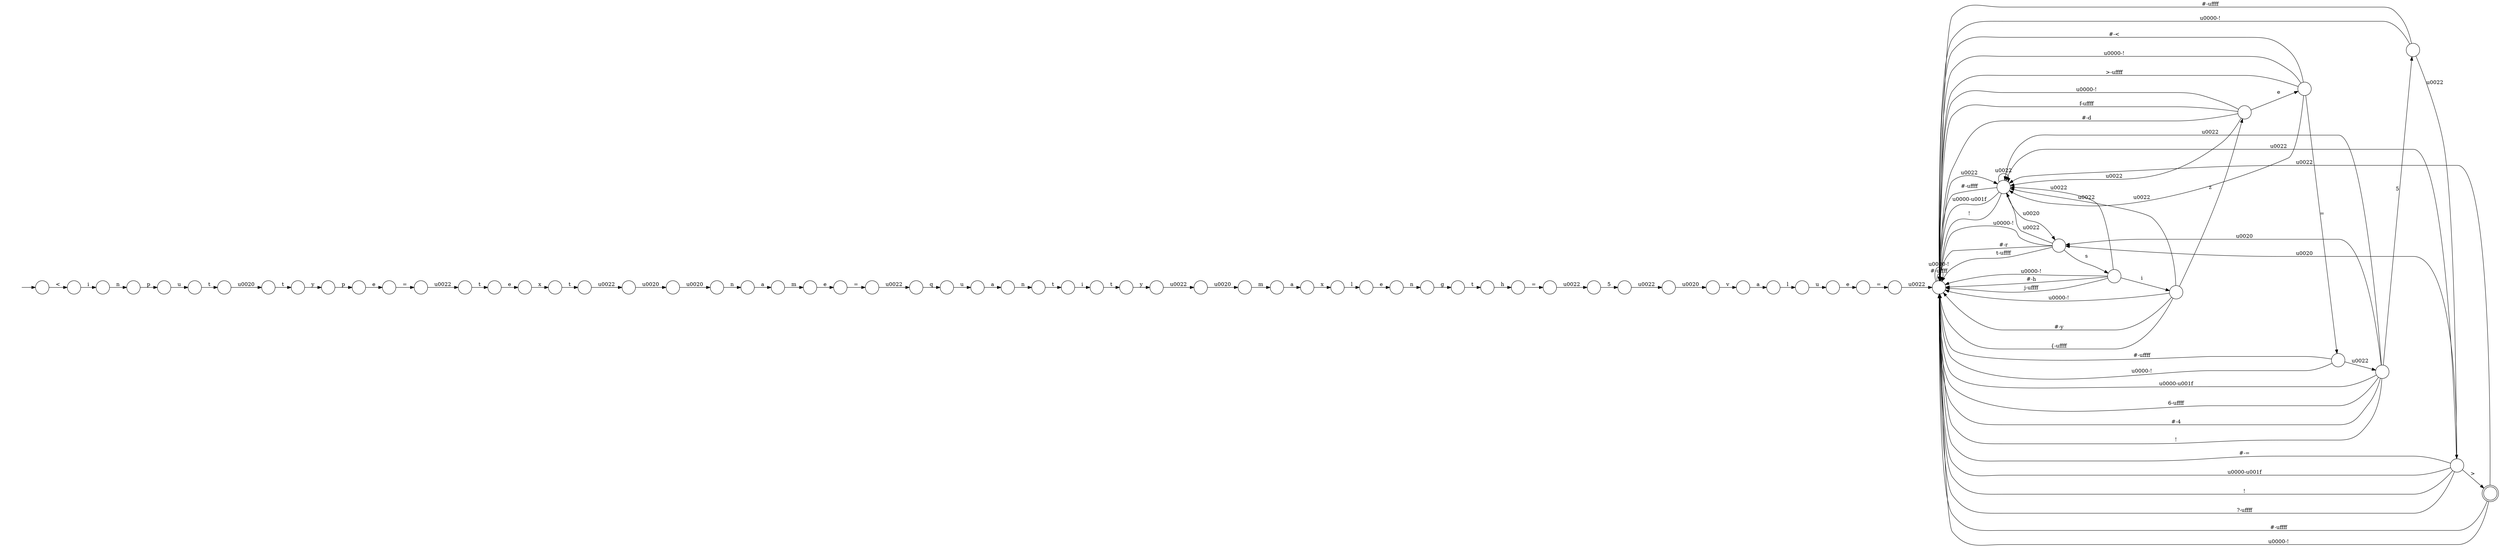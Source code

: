 digraph Automaton {
  rankdir = LR;
  0 [shape=circle,label=""];
  0 -> 38 [label="m"]
  1 [shape=circle,label=""];
  1 -> 9 [label="e"]
  2 [shape=circle,label=""];
  2 -> 3 [label="n"]
  3 [shape=circle,label=""];
  3 -> 47 [label="a"]
  4 [shape=circle,label=""];
  4 -> 39 [label="h"]
  5 [shape=circle,label=""];
  5 -> 27 [label="l"]
  6 [shape=circle,label=""];
  6 -> 48 [label="\u0020"]
  7 [shape=circle,label=""];
  7 -> 33 [label="p"]
  8 [shape=circle,label=""];
  8 -> 6 [label="\u0022"]
  9 [shape=circle,label=""];
  9 -> 11 [label="n"]
  10 [shape=circle,label=""];
  10 -> 13 [label="5"]
  11 [shape=circle,label=""];
  11 -> 30 [label="g"]
  12 [shape=circle,label=""];
  12 -> 55 [label="e"]
  13 [shape=circle,label=""];
  13 -> 64 [label="\u0022"]
  14 [shape=circle,label=""];
  14 -> 59 [label="x"]
  15 [shape=circle,label=""];
  15 -> 35 [label="p"]
  16 [shape=circle,label=""];
  16 -> 50 [label="t"]
  17 [shape=circle,label=""];
  17 -> 46 [label="x"]
  18 [shape=circle,label=""];
  18 -> 67 [label="="]
  19 [shape=circle,label=""];
  19 -> 56 [label="q"]
  20 [shape=circle,label=""];
  20 -> 31 [label="\u0022"]
  21 [shape=circle,label=""];
  21 -> 60 [label="\u0022"]
  22 [shape=circle,label=""];
  22 -> 43 [label="t"]
  23 [shape=circle,label=""];
  23 -> 51 [label="="]
  23 -> 58 [label="\u0022"]
  23 -> 31 [label="#-<"]
  23 -> 31 [label="\u0000-!"]
  23 -> 31 [label=">-\uffff"]
  24 [shape=circle,label=""];
  24 -> 58 [label="\u0022"]
  24 -> 31 [label="\u0000-!"]
  24 -> 23 [label="e"]
  24 -> 31 [label="f-\uffff"]
  24 -> 31 [label="#-d"]
  25 [shape=circle,label=""];
  25 -> 65 [label="\u0022"]
  25 -> 31 [label="#-\uffff"]
  25 -> 31 [label="\u0000-!"]
  26 [shape=circle,label=""];
  26 -> 58 [label="\u0022"]
  26 -> 31 [label="\u0000-\u001f"]
  26 -> 28 [label="\u0020"]
  26 -> 25 [label="5"]
  26 -> 31 [label="6-\uffff"]
  26 -> 31 [label="#-4"]
  26 -> 31 [label="!"]
  27 [shape=circle,label=""];
  27 -> 12 [label="u"]
  28 [shape=circle,label=""];
  28 -> 58 [label="\u0022"]
  28 -> 31 [label="\u0000-!"]
  28 -> 31 [label="#-r"]
  28 -> 62 [label="s"]
  28 -> 31 [label="t-\uffff"]
  29 [shape=circle,label=""];
  29 -> 45 [label="t"]
  30 [shape=circle,label=""];
  30 -> 4 [label="t"]
  31 [shape=circle,label=""];
  31 -> 58 [label="\u0022"]
  31 -> 31 [label="#-\uffff"]
  31 -> 31 [label="\u0000-!"]
  32 [shape=circle,label=""];
  32 -> 49 [label="i"]
  33 [shape=circle,label=""];
  33 -> 52 [label="e"]
  34 [shape=circle,label=""];
  34 -> 5 [label="a"]
  35 [shape=circle,label=""];
  35 -> 16 [label="u"]
  36 [shape=circle,label=""];
  36 -> 44 [label="a"]
  37 [shape=circle,label=""];
  37 -> 29 [label="\u0022"]
  38 [shape=circle,label=""];
  38 -> 17 [label="a"]
  39 [shape=circle,label=""];
  39 -> 61 [label="="]
  40 [shape=circle,label=""];
  40 -> 68 [label="t"]
  41 [shape=circle,label=""];
  41 -> 34 [label="v"]
  42 [shape=circle,label=""];
  42 -> 54 [label="t"]
  43 [shape=circle,label=""];
  43 -> 21 [label="y"]
  44 [shape=circle,label=""];
  44 -> 42 [label="n"]
  45 [shape=circle,label=""];
  45 -> 14 [label="e"]
  46 [shape=circle,label=""];
  46 -> 1 [label="l"]
  47 [shape=circle,label=""];
  47 -> 66 [label="m"]
  48 [shape=circle,label=""];
  48 -> 2 [label="\u0020"]
  49 [shape=circle,label=""];
  49 -> 15 [label="n"]
  50 [shape=circle,label=""];
  50 -> 40 [label="\u0020"]
  51 [shape=circle,label=""];
  51 -> 26 [label="\u0022"]
  51 -> 31 [label="#-\uffff"]
  51 -> 31 [label="\u0000-!"]
  52 [shape=circle,label=""];
  52 -> 37 [label="="]
  53 [shape=circle,label=""];
  53 -> 24 [label="z"]
  53 -> 58 [label="\u0022"]
  53 -> 31 [label="\u0000-!"]
  53 -> 31 [label="#-y"]
  53 -> 31 [label="{-\uffff"]
  54 [shape=circle,label=""];
  54 -> 22 [label="i"]
  55 [shape=circle,label=""];
  55 -> 20 [label="="]
  56 [shape=circle,label=""];
  56 -> 36 [label="u"]
  57 [shape=doublecircle,label=""];
  57 -> 58 [label="\u0022"]
  57 -> 31 [label="#-\uffff"]
  57 -> 31 [label="\u0000-!"]
  58 [shape=circle,label=""];
  58 -> 58 [label="\u0022"]
  58 -> 31 [label="#-\uffff"]
  58 -> 31 [label="\u0000-\u001f"]
  58 -> 28 [label="\u0020"]
  58 -> 31 [label="!"]
  59 [shape=circle,label=""];
  59 -> 8 [label="t"]
  60 [shape=circle,label=""];
  60 -> 0 [label="\u0020"]
  61 [shape=circle,label=""];
  61 -> 10 [label="\u0022"]
  62 [shape=circle,label=""];
  62 -> 58 [label="\u0022"]
  62 -> 31 [label="\u0000-!"]
  62 -> 53 [label="i"]
  62 -> 31 [label="#-h"]
  62 -> 31 [label="j-\uffff"]
  63 [shape=circle,label=""];
  initial [shape=plaintext,label=""];
  initial -> 63
  63 -> 32 [label="<"]
  64 [shape=circle,label=""];
  64 -> 41 [label="\u0020"]
  65 [shape=circle,label=""];
  65 -> 58 [label="\u0022"]
  65 -> 31 [label="#-="]
  65 -> 57 [label=">"]
  65 -> 31 [label="\u0000-\u001f"]
  65 -> 28 [label="\u0020"]
  65 -> 31 [label="!"]
  65 -> 31 [label="?-\uffff"]
  66 [shape=circle,label=""];
  66 -> 18 [label="e"]
  67 [shape=circle,label=""];
  67 -> 19 [label="\u0022"]
  68 [shape=circle,label=""];
  68 -> 7 [label="y"]
}

